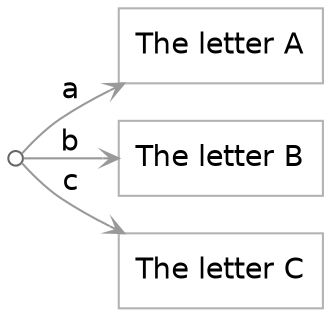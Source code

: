 digraph g {
  rankdir=LR;
  node [shape=box; color=gray70; fontname="Helvetica"];
  edge [arrowhead=vee; arrowsize=0.75; color=gray60; fontname="Helvetica"];

  "" [label=""; shape=circle; width=0.10; color=gray40];
  "" -> "/a" [label="a"];
  "/a" [label="The letter A"];
  "" -> "/b" [label="b"];
  "/b" [label="The letter B"];
  "" -> "/c" [label="c"];
  "/c" [label="The letter C"];
}
